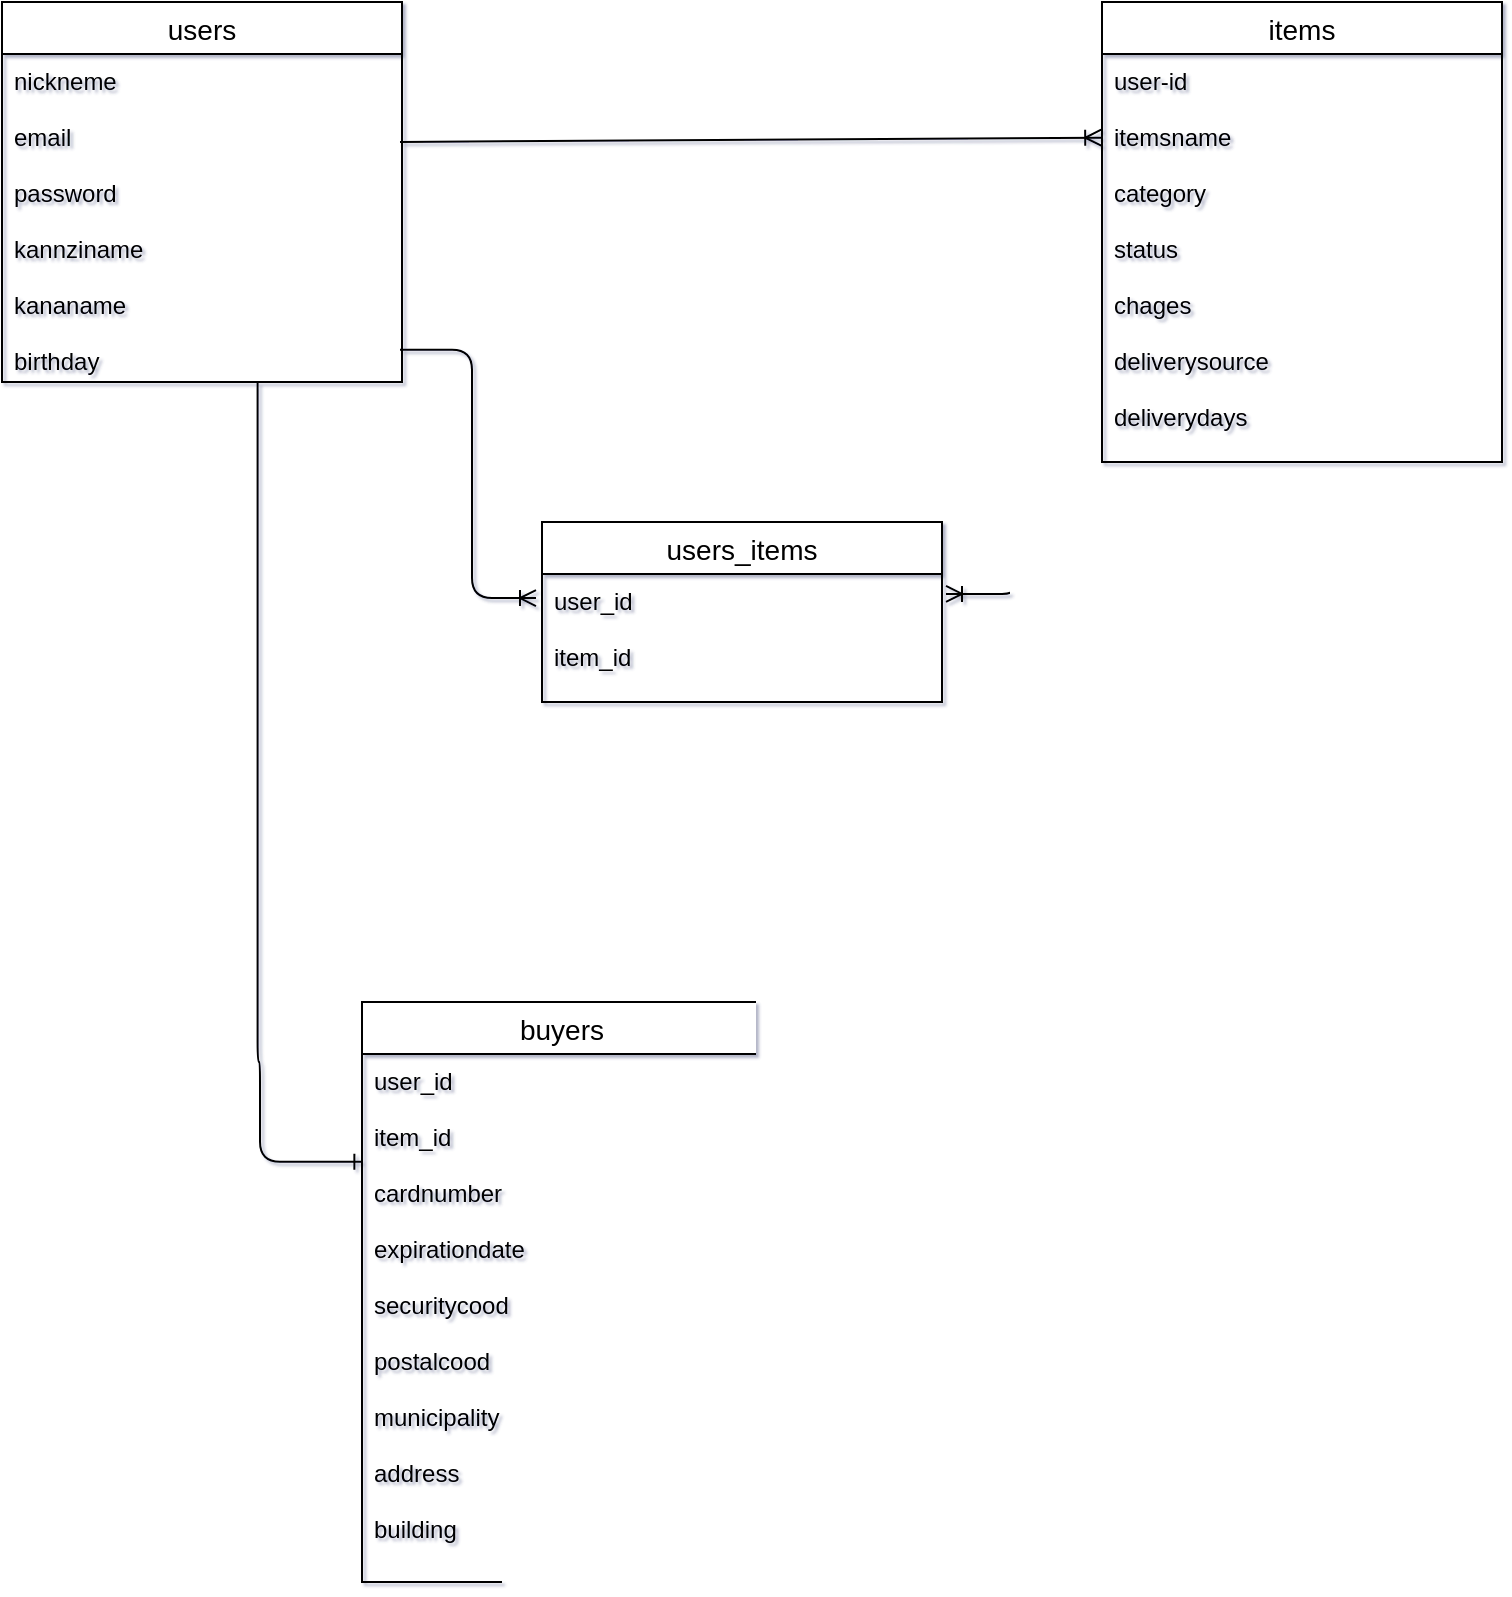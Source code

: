 <mxfile version="13.6.5">
    <diagram id="GPhpSimPZBbCM-nFkb0V" name="ページ1">
        <mxGraphModel dx="644" dy="733" grid="1" gridSize="10" guides="1" tooltips="1" connect="1" arrows="1" fold="1" page="1" pageScale="1" pageWidth="827" pageHeight="1169" math="0" shadow="1">
            <root>
                <mxCell id="0"/>
                <mxCell id="1" parent="0"/>
                <mxCell id="8" value="items" style="swimlane;fontStyle=0;childLayout=stackLayout;horizontal=1;startSize=26;horizontalStack=0;resizeParent=1;resizeParentMax=0;resizeLast=0;collapsible=1;marginBottom=0;align=center;fontSize=14;" vertex="1" parent="1">
                    <mxGeometry x="560" y="50" width="200" height="230" as="geometry"/>
                </mxCell>
                <mxCell id="9" value="user-id&#10;&#10;itemsname&#10;&#10;category&#10;&#10;status&#10;&#10;chages&#10;&#10;deliverysource&#10;&#10;deliverydays&#10;&#10;" style="text;strokeColor=none;fillColor=none;spacingLeft=4;spacingRight=4;overflow=hidden;rotatable=0;points=[[0,0.5],[1,0.5]];portConstraint=eastwest;fontSize=12;" vertex="1" parent="8">
                    <mxGeometry y="26" width="200" height="204" as="geometry"/>
                </mxCell>
                <mxCell id="10" value="users_items" style="swimlane;fontStyle=0;childLayout=stackLayout;horizontal=1;startSize=26;horizontalStack=0;resizeParent=1;resizeParentMax=0;resizeLast=0;collapsible=1;marginBottom=0;align=center;fontSize=14;" vertex="1" parent="1">
                    <mxGeometry x="280" y="310" width="200" height="90" as="geometry"/>
                </mxCell>
                <mxCell id="11" value="user_id&#10;&#10;item_id" style="text;strokeColor=none;fillColor=none;spacingLeft=4;spacingRight=4;overflow=hidden;rotatable=0;points=[[0,0.5],[1,0.5]];portConstraint=eastwest;fontSize=12;" vertex="1" parent="10">
                    <mxGeometry y="26" width="200" height="64" as="geometry"/>
                </mxCell>
                <mxCell id="2" value="users" style="swimlane;fontStyle=0;childLayout=stackLayout;horizontal=1;startSize=26;horizontalStack=0;resizeParent=1;resizeParentMax=0;resizeLast=0;collapsible=1;marginBottom=0;align=center;fontSize=14;" vertex="1" parent="1">
                    <mxGeometry x="10" y="50" width="200" height="190" as="geometry"/>
                </mxCell>
                <mxCell id="3" value="nickneme&#10;&#10;email&#10;&#10;password&#10;&#10;kannziname&#10;&#10;kananame&#10;&#10;birthday" style="text;strokeColor=none;fillColor=none;spacingLeft=4;spacingRight=4;overflow=hidden;rotatable=0;points=[[0,0.5],[1,0.5]];portConstraint=eastwest;fontSize=12;" vertex="1" parent="2">
                    <mxGeometry y="26" width="200" height="164" as="geometry"/>
                </mxCell>
                <mxCell id="21" value="" style="edgeStyle=orthogonalEdgeStyle;fontSize=12;html=1;endArrow=ERoneToMany;exitX=-0.01;exitY=0.845;exitDx=0;exitDy=0;exitPerimeter=0;entryX=1.01;entryY=0.156;entryDx=0;entryDy=0;entryPerimeter=0;" edge="1" parent="1" source="9" target="11">
                    <mxGeometry width="100" height="100" relative="1" as="geometry">
                        <mxPoint x="410" y="280" as="sourcePoint"/>
                        <mxPoint x="500" y="320" as="targetPoint"/>
                    </mxGeometry>
                </mxCell>
                <mxCell id="22" value="" style="edgeStyle=orthogonalEdgeStyle;fontSize=12;html=1;endArrow=ERoneToMany;exitX=0.995;exitY=0.902;exitDx=0;exitDy=0;exitPerimeter=0;entryX=-0.015;entryY=0.188;entryDx=0;entryDy=0;entryPerimeter=0;" edge="1" parent="1" source="3" target="11">
                    <mxGeometry width="100" height="100" relative="1" as="geometry">
                        <mxPoint x="306" y="250.03" as="sourcePoint"/>
                        <mxPoint x="230" y="350" as="targetPoint"/>
                    </mxGeometry>
                </mxCell>
                <mxCell id="23" value="" style="fontSize=12;html=1;endArrow=ERoneToMany;exitX=0.995;exitY=0.268;exitDx=0;exitDy=0;exitPerimeter=0;entryX=-0.002;entryY=0.205;entryDx=0;entryDy=0;entryPerimeter=0;" edge="1" parent="1" source="3" target="9">
                    <mxGeometry width="100" height="100" relative="1" as="geometry">
                        <mxPoint x="330" y="195" as="sourcePoint"/>
                        <mxPoint x="430" y="95" as="targetPoint"/>
                    </mxGeometry>
                </mxCell>
                <mxCell id="28" value="buyers" style="swimlane;fontStyle=0;childLayout=stackLayout;horizontal=1;startSize=26;horizontalStack=0;resizeParent=1;resizeParentMax=0;resizeLast=0;collapsible=1;marginBottom=0;align=center;fontSize=14;" vertex="1" parent="1">
                    <mxGeometry x="190" y="550" width="200" height="290" as="geometry"/>
                </mxCell>
                <mxCell id="29" value="user_id&#10;&#10;item_id&#10;&#10;cardnumber&#10;&#10;expirationdate&#10;&#10;securitycood&#10;&#10;postalcood&#10;&#10;municipality&#10;&#10;address&#10;&#10;building" style="text;strokeColor=none;fillColor=none;spacingLeft=4;spacingRight=4;overflow=hidden;rotatable=0;points=[[0,0.5],[1,0.5]];portConstraint=eastwest;fontSize=12;" vertex="1" parent="28">
                    <mxGeometry y="26" width="200" height="264" as="geometry"/>
                </mxCell>
                <mxCell id="35" value="" style="edgeStyle=orthogonalEdgeStyle;fontSize=12;html=1;endArrow=ERone;endFill=1;entryX=1.003;entryY=0.175;entryDx=0;entryDy=0;entryPerimeter=0;exitX=0.492;exitY=1.009;exitDx=0;exitDy=0;exitPerimeter=0;" edge="1" parent="1" source="9" target="29">
                    <mxGeometry width="100" height="100" relative="1" as="geometry">
                        <mxPoint x="660" y="300" as="sourcePoint"/>
                        <mxPoint x="760" y="630" as="targetPoint"/>
                        <Array as="points">
                            <mxPoint x="660" y="282"/>
                            <mxPoint x="660" y="622"/>
                        </Array>
                    </mxGeometry>
                </mxCell>
                <mxCell id="41" value="" style="edgeStyle=orthogonalEdgeStyle;fontSize=12;html=1;endArrow=ERone;endFill=1;exitX=0.492;exitY=1.009;exitDx=0;exitDy=0;exitPerimeter=0;entryX=0.001;entryY=0.204;entryDx=0;entryDy=0;entryPerimeter=0;" edge="1" parent="1" target="29">
                    <mxGeometry width="100" height="100" relative="1" as="geometry">
                        <mxPoint x="137.8" y="239.996" as="sourcePoint"/>
                        <mxPoint x="139" y="630" as="targetPoint"/>
                        <Array as="points">
                            <mxPoint x="138" y="580"/>
                            <mxPoint x="139" y="630"/>
                        </Array>
                    </mxGeometry>
                </mxCell>
            </root>
        </mxGraphModel>
    </diagram>
</mxfile>